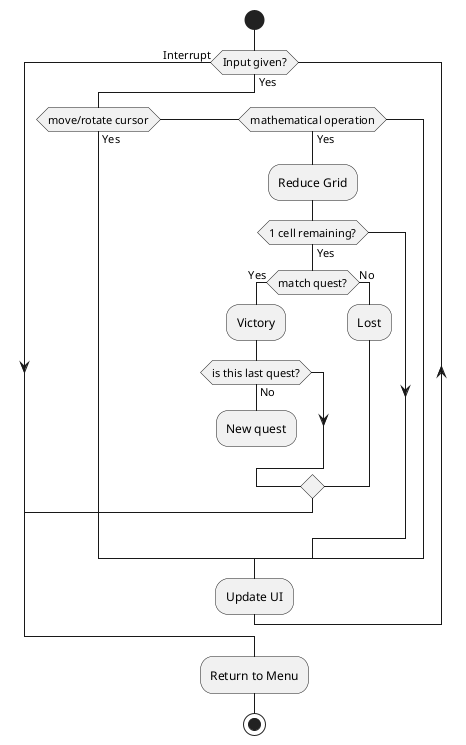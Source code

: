 @startuml questactivity

skinparam ArrowHeadColor none

start

while (Input given?) is (Yes)  
    if (move/rotate cursor) then (Yes)
    elseif (mathematical operation) then (Yes)
        :Reduce Grid;

        if (1 cell remaining?) then (Yes)
            if (match quest?) then (Yes)
                :Victory;
                if (is this last quest?) then (No)
                    :New quest;
                    detach
                endif
            else (No)
                :Lost;
            endif
            break
        endif
    endif
    :Update UI;
endwhile (Interrupt)
:Return to Menu;

stop

@enduml